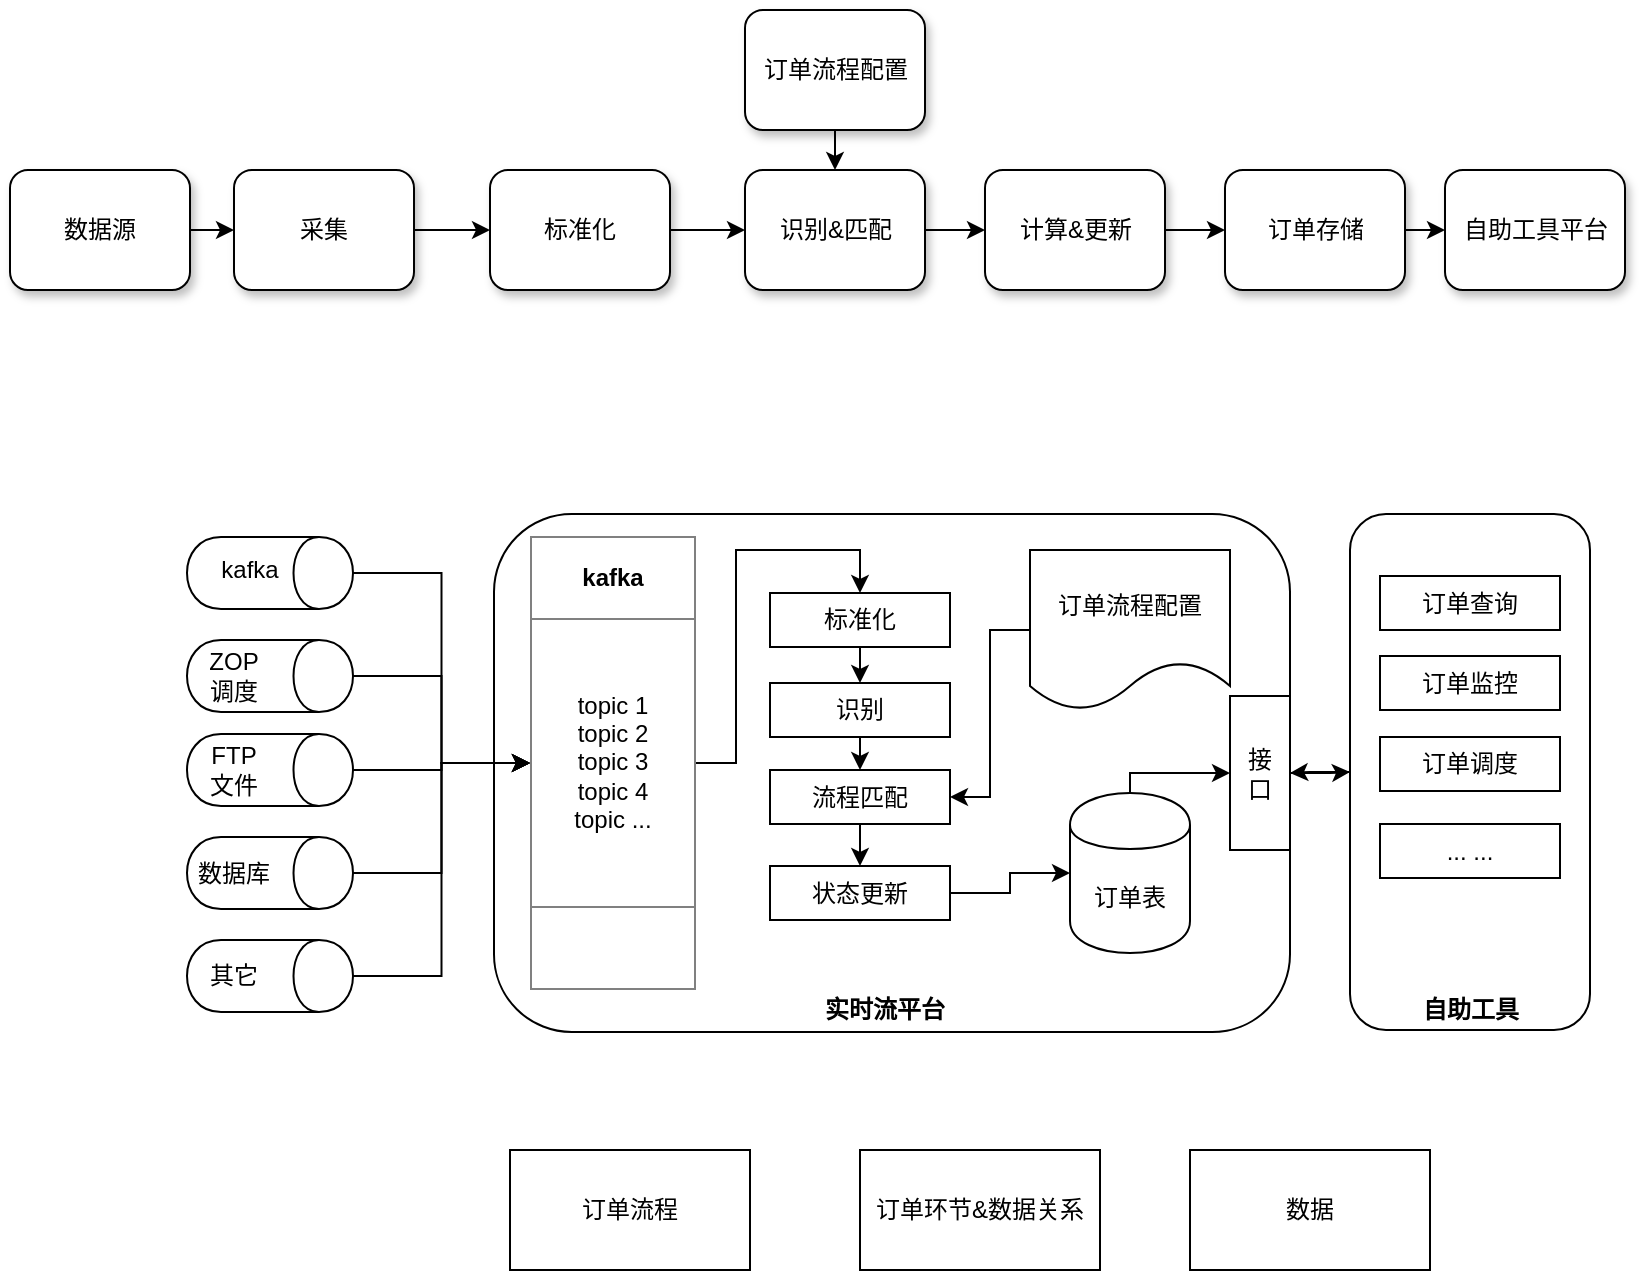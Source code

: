 <mxfile version="10.9.6" type="github"><diagram id="9uiAKOZi0yXZQmvkrVFZ" name="ç¬¬ 1 é¡µ"><mxGraphModel dx="898" dy="492" grid="1" gridSize="10" guides="1" tooltips="1" connect="1" arrows="1" fold="1" page="1" pageScale="1" pageWidth="827" pageHeight="1169" math="0" shadow="0"><root><mxCell id="0"/><mxCell id="1" parent="0"/><mxCell id="a9wUInX92NYIYDfefUxc-44" style="edgeStyle=orthogonalEdgeStyle;rounded=0;orthogonalLoop=1;jettySize=auto;html=1;exitX=1;exitY=0.5;exitDx=0;exitDy=0;" edge="1" parent="1" source="a9wUInX92NYIYDfefUxc-17" target="a9wUInX92NYIYDfefUxc-33"><mxGeometry relative="1" as="geometry"/></mxCell><mxCell id="a9wUInX92NYIYDfefUxc-17" value="" style="rounded=1;whiteSpace=wrap;html=1;" vertex="1" parent="1"><mxGeometry x="252" y="252" width="398" height="259" as="geometry"/></mxCell><mxCell id="a9wUInX92NYIYDfefUxc-12" style="edgeStyle=orthogonalEdgeStyle;rounded=0;orthogonalLoop=1;jettySize=auto;html=1;exitX=0.5;exitY=0;exitDx=0;exitDy=0;" edge="1" parent="1" source="a9wUInX92NYIYDfefUxc-1" target="a9wUInX92NYIYDfefUxc-11"><mxGeometry relative="1" as="geometry"/></mxCell><mxCell id="a9wUInX92NYIYDfefUxc-1" value="" style="shape=cylinder;whiteSpace=wrap;html=1;boundedLbl=1;backgroundOutline=1;rotation=90;" vertex="1" parent="1"><mxGeometry x="122" y="240" width="36" height="83" as="geometry"/></mxCell><mxCell id="a9wUInX92NYIYDfefUxc-2" value="kafka" style="text;html=1;strokeColor=none;fillColor=none;align=center;verticalAlign=middle;whiteSpace=wrap;rounded=0;" vertex="1" parent="1"><mxGeometry x="110" y="270" width="40" height="20" as="geometry"/></mxCell><mxCell id="a9wUInX92NYIYDfefUxc-13" style="edgeStyle=orthogonalEdgeStyle;rounded=0;orthogonalLoop=1;jettySize=auto;html=1;exitX=0.5;exitY=0;exitDx=0;exitDy=0;" edge="1" parent="1" source="a9wUInX92NYIYDfefUxc-3" target="a9wUInX92NYIYDfefUxc-11"><mxGeometry relative="1" as="geometry"/></mxCell><mxCell id="a9wUInX92NYIYDfefUxc-3" value="" style="shape=cylinder;whiteSpace=wrap;html=1;boundedLbl=1;backgroundOutline=1;rotation=90;" vertex="1" parent="1"><mxGeometry x="122" y="291.5" width="36" height="83" as="geometry"/></mxCell><mxCell id="a9wUInX92NYIYDfefUxc-4" value="ZOP&lt;br&gt;调度" style="text;html=1;strokeColor=none;fillColor=none;align=center;verticalAlign=middle;whiteSpace=wrap;rounded=0;" vertex="1" parent="1"><mxGeometry x="102" y="323" width="40" height="20" as="geometry"/></mxCell><mxCell id="a9wUInX92NYIYDfefUxc-14" style="edgeStyle=orthogonalEdgeStyle;rounded=0;orthogonalLoop=1;jettySize=auto;html=1;exitX=0.5;exitY=0;exitDx=0;exitDy=0;" edge="1" parent="1" source="a9wUInX92NYIYDfefUxc-5" target="a9wUInX92NYIYDfefUxc-11"><mxGeometry relative="1" as="geometry"/></mxCell><mxCell id="a9wUInX92NYIYDfefUxc-5" value="" style="shape=cylinder;whiteSpace=wrap;html=1;boundedLbl=1;backgroundOutline=1;rotation=90;" vertex="1" parent="1"><mxGeometry x="122" y="338.5" width="36" height="83" as="geometry"/></mxCell><mxCell id="a9wUInX92NYIYDfefUxc-6" value="FTP&lt;br&gt;文件" style="text;html=1;strokeColor=none;fillColor=none;align=center;verticalAlign=middle;whiteSpace=wrap;rounded=0;" vertex="1" parent="1"><mxGeometry x="102" y="370" width="40" height="20" as="geometry"/></mxCell><mxCell id="a9wUInX92NYIYDfefUxc-15" style="edgeStyle=orthogonalEdgeStyle;rounded=0;orthogonalLoop=1;jettySize=auto;html=1;exitX=0.5;exitY=0;exitDx=0;exitDy=0;entryX=0;entryY=0.5;entryDx=0;entryDy=0;" edge="1" parent="1" source="a9wUInX92NYIYDfefUxc-7" target="a9wUInX92NYIYDfefUxc-11"><mxGeometry relative="1" as="geometry"/></mxCell><mxCell id="a9wUInX92NYIYDfefUxc-7" value="" style="shape=cylinder;whiteSpace=wrap;html=1;boundedLbl=1;backgroundOutline=1;rotation=90;" vertex="1" parent="1"><mxGeometry x="122" y="390" width="36" height="83" as="geometry"/></mxCell><mxCell id="a9wUInX92NYIYDfefUxc-8" value="数据库" style="text;html=1;strokeColor=none;fillColor=none;align=center;verticalAlign=middle;whiteSpace=wrap;rounded=0;" vertex="1" parent="1"><mxGeometry x="102" y="421.5" width="40" height="20" as="geometry"/></mxCell><mxCell id="a9wUInX92NYIYDfefUxc-16" style="edgeStyle=orthogonalEdgeStyle;rounded=0;orthogonalLoop=1;jettySize=auto;html=1;exitX=0.5;exitY=0;exitDx=0;exitDy=0;" edge="1" parent="1" source="a9wUInX92NYIYDfefUxc-9" target="a9wUInX92NYIYDfefUxc-11"><mxGeometry relative="1" as="geometry"/></mxCell><mxCell id="a9wUInX92NYIYDfefUxc-9" value="" style="shape=cylinder;whiteSpace=wrap;html=1;boundedLbl=1;backgroundOutline=1;rotation=90;" vertex="1" parent="1"><mxGeometry x="122" y="441.5" width="36" height="83" as="geometry"/></mxCell><mxCell id="a9wUInX92NYIYDfefUxc-10" value="其它" style="text;html=1;strokeColor=none;fillColor=none;align=center;verticalAlign=middle;whiteSpace=wrap;rounded=0;" vertex="1" parent="1"><mxGeometry x="102" y="473" width="40" height="20" as="geometry"/></mxCell><mxCell id="a9wUInX92NYIYDfefUxc-27" style="edgeStyle=orthogonalEdgeStyle;rounded=0;orthogonalLoop=1;jettySize=auto;html=1;exitX=1;exitY=0.5;exitDx=0;exitDy=0;entryX=0.5;entryY=0;entryDx=0;entryDy=0;" edge="1" parent="1" source="a9wUInX92NYIYDfefUxc-11" target="a9wUInX92NYIYDfefUxc-20"><mxGeometry relative="1" as="geometry"><Array as="points"><mxPoint x="373" y="377"/><mxPoint x="373" y="270"/><mxPoint x="435" y="270"/></Array></mxGeometry></mxCell><mxCell id="a9wUInX92NYIYDfefUxc-11" value="&lt;table border=&quot;1&quot; width=&quot;100%&quot; cellpadding=&quot;4&quot; style=&quot;width: 100% ; height: 100% ; border-collapse: collapse&quot;&gt;&lt;tbody&gt;&lt;tr&gt;&lt;th align=&quot;center&quot;&gt;&lt;b&gt;kafka&lt;/b&gt;&lt;/th&gt;&lt;/tr&gt;&lt;tr&gt;&lt;td align=&quot;center&quot;&gt;topic 1&lt;br&gt;topic 2&lt;br&gt;topic 3&lt;br&gt;topic 4&lt;br&gt;topic ...&lt;/td&gt;&lt;/tr&gt;&lt;tr&gt;&lt;td align=&quot;center&quot;&gt;&lt;br&gt;&lt;/td&gt;&lt;/tr&gt;&lt;/tbody&gt;&lt;/table&gt;" style="text;html=1;strokeColor=none;fillColor=none;overflow=fill;" vertex="1" parent="1"><mxGeometry x="270" y="263" width="83" height="227" as="geometry"/></mxCell><mxCell id="a9wUInX92NYIYDfefUxc-50" style="edgeStyle=orthogonalEdgeStyle;rounded=0;orthogonalLoop=1;jettySize=auto;html=1;exitX=0.5;exitY=0;exitDx=0;exitDy=0;entryX=0;entryY=0.5;entryDx=0;entryDy=0;" edge="1" parent="1" source="a9wUInX92NYIYDfefUxc-19" target="a9wUInX92NYIYDfefUxc-47"><mxGeometry relative="1" as="geometry"><Array as="points"><mxPoint x="570" y="382"/></Array></mxGeometry></mxCell><mxCell id="a9wUInX92NYIYDfefUxc-19" value="订单表" style="shape=cylinder;whiteSpace=wrap;html=1;boundedLbl=1;backgroundOutline=1;" vertex="1" parent="1"><mxGeometry x="540" y="391.5" width="60" height="80" as="geometry"/></mxCell><mxCell id="a9wUInX92NYIYDfefUxc-28" style="edgeStyle=orthogonalEdgeStyle;rounded=0;orthogonalLoop=1;jettySize=auto;html=1;exitX=0.5;exitY=1;exitDx=0;exitDy=0;entryX=0.5;entryY=0;entryDx=0;entryDy=0;" edge="1" parent="1" source="a9wUInX92NYIYDfefUxc-20" target="a9wUInX92NYIYDfefUxc-21"><mxGeometry relative="1" as="geometry"/></mxCell><mxCell id="a9wUInX92NYIYDfefUxc-20" value="标准化" style="rounded=0;whiteSpace=wrap;html=1;" vertex="1" parent="1"><mxGeometry x="390" y="291.5" width="90" height="27" as="geometry"/></mxCell><mxCell id="a9wUInX92NYIYDfefUxc-29" style="edgeStyle=orthogonalEdgeStyle;rounded=0;orthogonalLoop=1;jettySize=auto;html=1;exitX=0.5;exitY=1;exitDx=0;exitDy=0;entryX=0.5;entryY=0;entryDx=0;entryDy=0;" edge="1" parent="1" source="a9wUInX92NYIYDfefUxc-21" target="a9wUInX92NYIYDfefUxc-25"><mxGeometry relative="1" as="geometry"/></mxCell><mxCell id="a9wUInX92NYIYDfefUxc-21" value="识别" style="rounded=0;whiteSpace=wrap;html=1;" vertex="1" parent="1"><mxGeometry x="390" y="336.5" width="90" height="27" as="geometry"/></mxCell><mxCell id="a9wUInX92NYIYDfefUxc-32" style="edgeStyle=orthogonalEdgeStyle;rounded=0;orthogonalLoop=1;jettySize=auto;html=1;exitX=0;exitY=0.5;exitDx=0;exitDy=0;entryX=1;entryY=0.5;entryDx=0;entryDy=0;" edge="1" parent="1" source="a9wUInX92NYIYDfefUxc-22" target="a9wUInX92NYIYDfefUxc-25"><mxGeometry relative="1" as="geometry"/></mxCell><mxCell id="a9wUInX92NYIYDfefUxc-22" value="订单流程配置" style="shape=document;whiteSpace=wrap;html=1;boundedLbl=1;" vertex="1" parent="1"><mxGeometry x="520" y="270" width="100" height="80" as="geometry"/></mxCell><mxCell id="a9wUInX92NYIYDfefUxc-23" value="订单流程" style="rounded=0;whiteSpace=wrap;html=1;" vertex="1" parent="1"><mxGeometry x="260" y="570" width="120" height="60" as="geometry"/></mxCell><mxCell id="a9wUInX92NYIYDfefUxc-24" value="订单环节&amp;amp;数据关系" style="rounded=0;whiteSpace=wrap;html=1;" vertex="1" parent="1"><mxGeometry x="435" y="570" width="120" height="60" as="geometry"/></mxCell><mxCell id="a9wUInX92NYIYDfefUxc-30" style="edgeStyle=orthogonalEdgeStyle;rounded=0;orthogonalLoop=1;jettySize=auto;html=1;exitX=0.5;exitY=1;exitDx=0;exitDy=0;" edge="1" parent="1" source="a9wUInX92NYIYDfefUxc-25" target="a9wUInX92NYIYDfefUxc-26"><mxGeometry relative="1" as="geometry"/></mxCell><mxCell id="a9wUInX92NYIYDfefUxc-25" value="流程匹配" style="rounded=0;whiteSpace=wrap;html=1;" vertex="1" parent="1"><mxGeometry x="390" y="380" width="90" height="27" as="geometry"/></mxCell><mxCell id="a9wUInX92NYIYDfefUxc-31" style="edgeStyle=orthogonalEdgeStyle;rounded=0;orthogonalLoop=1;jettySize=auto;html=1;exitX=1;exitY=0.5;exitDx=0;exitDy=0;" edge="1" parent="1" source="a9wUInX92NYIYDfefUxc-26" target="a9wUInX92NYIYDfefUxc-19"><mxGeometry relative="1" as="geometry"/></mxCell><mxCell id="a9wUInX92NYIYDfefUxc-26" value="状态更新" style="rounded=0;whiteSpace=wrap;html=1;" vertex="1" parent="1"><mxGeometry x="390" y="428" width="90" height="27" as="geometry"/></mxCell><mxCell id="a9wUInX92NYIYDfefUxc-46" style="edgeStyle=orthogonalEdgeStyle;rounded=0;orthogonalLoop=1;jettySize=auto;html=1;exitX=0;exitY=0.5;exitDx=0;exitDy=0;" edge="1" parent="1" source="a9wUInX92NYIYDfefUxc-33" target="a9wUInX92NYIYDfefUxc-17"><mxGeometry relative="1" as="geometry"/></mxCell><mxCell id="a9wUInX92NYIYDfefUxc-33" value="" style="rounded=1;whiteSpace=wrap;html=1;" vertex="1" parent="1"><mxGeometry x="680" y="252" width="120" height="258" as="geometry"/></mxCell><mxCell id="a9wUInX92NYIYDfefUxc-34" value="实时流平台" style="text;html=1;strokeColor=none;fillColor=none;align=center;verticalAlign=middle;whiteSpace=wrap;rounded=0;shadow=1;fontStyle=1" vertex="1" parent="1"><mxGeometry x="415" y="490" width="65" height="20" as="geometry"/></mxCell><mxCell id="a9wUInX92NYIYDfefUxc-35" value="自助工具" style="text;html=1;strokeColor=none;fillColor=none;align=center;verticalAlign=middle;whiteSpace=wrap;rounded=0;fontStyle=1" vertex="1" parent="1"><mxGeometry x="707.5" y="490" width="65" height="20" as="geometry"/></mxCell><mxCell id="a9wUInX92NYIYDfefUxc-37" value="订单查询" style="rounded=0;whiteSpace=wrap;html=1;" vertex="1" parent="1"><mxGeometry x="695" y="283" width="90" height="27" as="geometry"/></mxCell><mxCell id="a9wUInX92NYIYDfefUxc-38" value="订单监控" style="rounded=0;whiteSpace=wrap;html=1;" vertex="1" parent="1"><mxGeometry x="695" y="323" width="90" height="27" as="geometry"/></mxCell><mxCell id="a9wUInX92NYIYDfefUxc-39" value="订单调度" style="rounded=0;whiteSpace=wrap;html=1;" vertex="1" parent="1"><mxGeometry x="695" y="363.5" width="90" height="27" as="geometry"/></mxCell><mxCell id="a9wUInX92NYIYDfefUxc-40" value="... ..." style="rounded=0;whiteSpace=wrap;html=1;" vertex="1" parent="1"><mxGeometry x="695" y="407" width="90" height="27" as="geometry"/></mxCell><mxCell id="a9wUInX92NYIYDfefUxc-41" value="数据" style="rounded=0;whiteSpace=wrap;html=1;" vertex="1" parent="1"><mxGeometry x="600" y="570" width="120" height="60" as="geometry"/></mxCell><mxCell id="a9wUInX92NYIYDfefUxc-47" value="接&lt;br&gt;口" style="rounded=0;whiteSpace=wrap;html=1;" vertex="1" parent="1"><mxGeometry x="620" y="343" width="30" height="77" as="geometry"/></mxCell><mxCell id="a9wUInX92NYIYDfefUxc-60" style="edgeStyle=orthogonalEdgeStyle;rounded=0;orthogonalLoop=1;jettySize=auto;html=1;exitX=1;exitY=0.5;exitDx=0;exitDy=0;entryX=0;entryY=0.5;entryDx=0;entryDy=0;" edge="1" parent="1" source="a9wUInX92NYIYDfefUxc-51" target="a9wUInX92NYIYDfefUxc-52"><mxGeometry relative="1" as="geometry"/></mxCell><mxCell id="a9wUInX92NYIYDfefUxc-51" value="数据源" style="rounded=1;whiteSpace=wrap;html=1;shadow=1;" vertex="1" parent="1"><mxGeometry x="10" y="80" width="90" height="60" as="geometry"/></mxCell><mxCell id="a9wUInX92NYIYDfefUxc-61" style="edgeStyle=orthogonalEdgeStyle;rounded=0;orthogonalLoop=1;jettySize=auto;html=1;exitX=1;exitY=0.5;exitDx=0;exitDy=0;" edge="1" parent="1" source="a9wUInX92NYIYDfefUxc-52" target="a9wUInX92NYIYDfefUxc-53"><mxGeometry relative="1" as="geometry"/></mxCell><mxCell id="a9wUInX92NYIYDfefUxc-52" value="采集" style="rounded=1;whiteSpace=wrap;html=1;shadow=1;" vertex="1" parent="1"><mxGeometry x="122" y="80" width="90" height="60" as="geometry"/></mxCell><mxCell id="a9wUInX92NYIYDfefUxc-62" style="edgeStyle=orthogonalEdgeStyle;rounded=0;orthogonalLoop=1;jettySize=auto;html=1;exitX=1;exitY=0.5;exitDx=0;exitDy=0;" edge="1" parent="1" source="a9wUInX92NYIYDfefUxc-53" target="a9wUInX92NYIYDfefUxc-54"><mxGeometry relative="1" as="geometry"/></mxCell><mxCell id="a9wUInX92NYIYDfefUxc-53" value="标准化" style="rounded=1;whiteSpace=wrap;html=1;shadow=1;" vertex="1" parent="1"><mxGeometry x="250" y="80" width="90" height="60" as="geometry"/></mxCell><mxCell id="a9wUInX92NYIYDfefUxc-63" style="edgeStyle=orthogonalEdgeStyle;rounded=0;orthogonalLoop=1;jettySize=auto;html=1;exitX=1;exitY=0.5;exitDx=0;exitDy=0;" edge="1" parent="1" source="a9wUInX92NYIYDfefUxc-54" target="a9wUInX92NYIYDfefUxc-56"><mxGeometry relative="1" as="geometry"/></mxCell><mxCell id="a9wUInX92NYIYDfefUxc-54" value="识别&amp;amp;匹配" style="rounded=1;whiteSpace=wrap;html=1;shadow=1;" vertex="1" parent="1"><mxGeometry x="377.5" y="80" width="90" height="60" as="geometry"/></mxCell><mxCell id="a9wUInX92NYIYDfefUxc-64" style="edgeStyle=orthogonalEdgeStyle;rounded=0;orthogonalLoop=1;jettySize=auto;html=1;exitX=1;exitY=0.5;exitDx=0;exitDy=0;" edge="1" parent="1" source="a9wUInX92NYIYDfefUxc-56" target="a9wUInX92NYIYDfefUxc-57"><mxGeometry relative="1" as="geometry"/></mxCell><mxCell id="a9wUInX92NYIYDfefUxc-56" value="计算&amp;amp;更新" style="rounded=1;whiteSpace=wrap;html=1;shadow=1;" vertex="1" parent="1"><mxGeometry x="497.5" y="80" width="90" height="60" as="geometry"/></mxCell><mxCell id="a9wUInX92NYIYDfefUxc-66" style="edgeStyle=orthogonalEdgeStyle;rounded=0;orthogonalLoop=1;jettySize=auto;html=1;exitX=1;exitY=0.5;exitDx=0;exitDy=0;entryX=0;entryY=0.5;entryDx=0;entryDy=0;" edge="1" parent="1" source="a9wUInX92NYIYDfefUxc-57" target="a9wUInX92NYIYDfefUxc-65"><mxGeometry relative="1" as="geometry"/></mxCell><mxCell id="a9wUInX92NYIYDfefUxc-57" value="订单存储" style="rounded=1;whiteSpace=wrap;html=1;shadow=1;" vertex="1" parent="1"><mxGeometry x="617.5" y="80" width="90" height="60" as="geometry"/></mxCell><mxCell id="a9wUInX92NYIYDfefUxc-59" style="edgeStyle=orthogonalEdgeStyle;rounded=0;orthogonalLoop=1;jettySize=auto;html=1;exitX=0.5;exitY=1;exitDx=0;exitDy=0;entryX=0.5;entryY=0;entryDx=0;entryDy=0;" edge="1" parent="1" source="a9wUInX92NYIYDfefUxc-58" target="a9wUInX92NYIYDfefUxc-54"><mxGeometry relative="1" as="geometry"/></mxCell><mxCell id="a9wUInX92NYIYDfefUxc-58" value="订单流程配置" style="rounded=1;whiteSpace=wrap;html=1;shadow=1;" vertex="1" parent="1"><mxGeometry x="377.5" width="90" height="60" as="geometry"/></mxCell><mxCell id="a9wUInX92NYIYDfefUxc-65" value="自助工具平台" style="rounded=1;whiteSpace=wrap;html=1;shadow=1;" vertex="1" parent="1"><mxGeometry x="727.5" y="80" width="90" height="60" as="geometry"/></mxCell></root></mxGraphModel></diagram></mxfile>